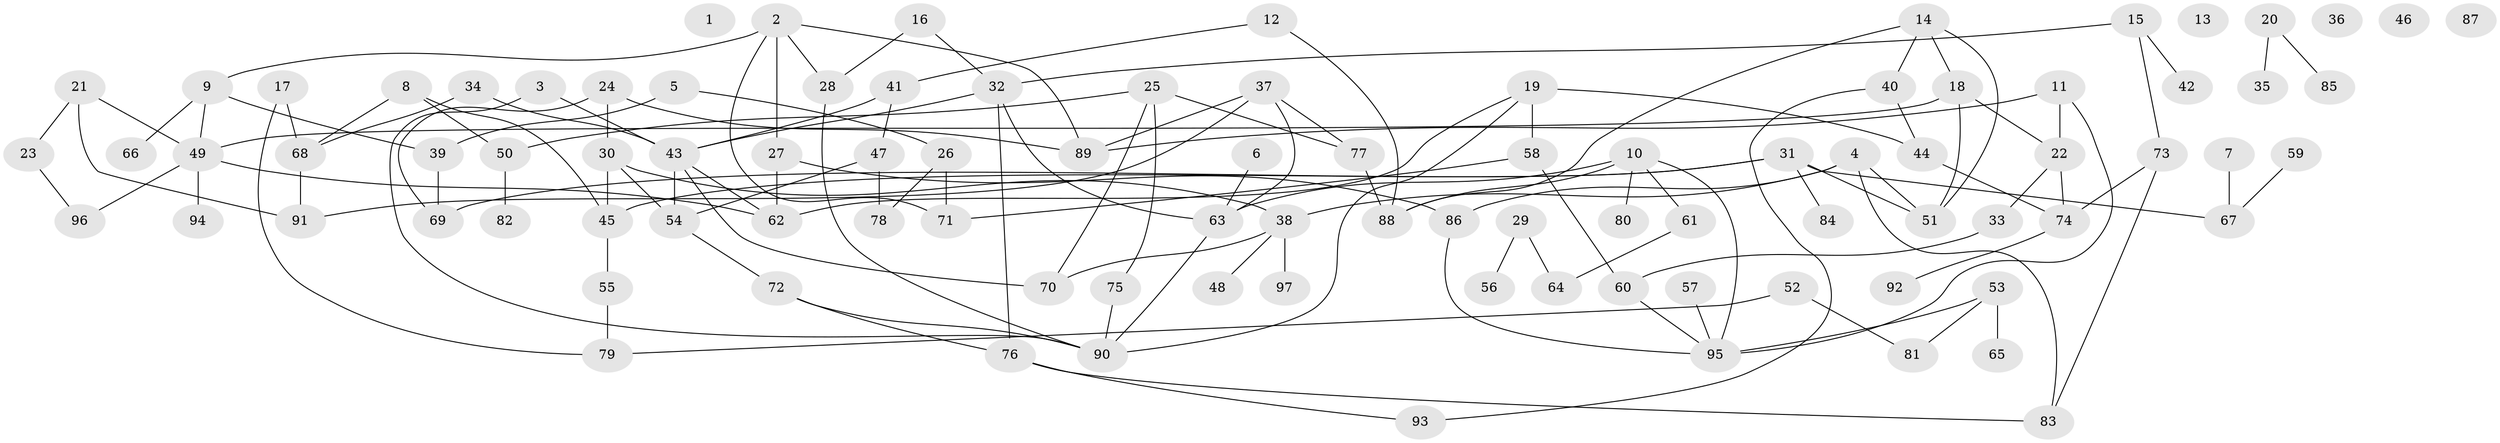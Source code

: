 // Generated by graph-tools (version 1.1) at 2025/25/03/09/25 03:25:17]
// undirected, 97 vertices, 133 edges
graph export_dot {
graph [start="1"]
  node [color=gray90,style=filled];
  1;
  2;
  3;
  4;
  5;
  6;
  7;
  8;
  9;
  10;
  11;
  12;
  13;
  14;
  15;
  16;
  17;
  18;
  19;
  20;
  21;
  22;
  23;
  24;
  25;
  26;
  27;
  28;
  29;
  30;
  31;
  32;
  33;
  34;
  35;
  36;
  37;
  38;
  39;
  40;
  41;
  42;
  43;
  44;
  45;
  46;
  47;
  48;
  49;
  50;
  51;
  52;
  53;
  54;
  55;
  56;
  57;
  58;
  59;
  60;
  61;
  62;
  63;
  64;
  65;
  66;
  67;
  68;
  69;
  70;
  71;
  72;
  73;
  74;
  75;
  76;
  77;
  78;
  79;
  80;
  81;
  82;
  83;
  84;
  85;
  86;
  87;
  88;
  89;
  90;
  91;
  92;
  93;
  94;
  95;
  96;
  97;
  2 -- 9;
  2 -- 27;
  2 -- 28;
  2 -- 71;
  2 -- 89;
  3 -- 43;
  3 -- 90;
  4 -- 38;
  4 -- 51;
  4 -- 83;
  4 -- 86;
  5 -- 26;
  5 -- 39;
  6 -- 63;
  7 -- 67;
  8 -- 45;
  8 -- 50;
  8 -- 68;
  9 -- 39;
  9 -- 49;
  9 -- 66;
  10 -- 61;
  10 -- 63;
  10 -- 80;
  10 -- 88;
  10 -- 95;
  11 -- 22;
  11 -- 89;
  11 -- 95;
  12 -- 41;
  12 -- 88;
  14 -- 18;
  14 -- 40;
  14 -- 51;
  14 -- 88;
  15 -- 32;
  15 -- 42;
  15 -- 73;
  16 -- 28;
  16 -- 32;
  17 -- 68;
  17 -- 79;
  18 -- 22;
  18 -- 49;
  18 -- 51;
  19 -- 44;
  19 -- 58;
  19 -- 62;
  19 -- 90;
  20 -- 35;
  20 -- 85;
  21 -- 23;
  21 -- 49;
  21 -- 91;
  22 -- 33;
  22 -- 74;
  23 -- 96;
  24 -- 30;
  24 -- 69;
  24 -- 89;
  25 -- 50;
  25 -- 70;
  25 -- 75;
  25 -- 77;
  26 -- 71;
  26 -- 78;
  27 -- 62;
  27 -- 86;
  28 -- 90;
  29 -- 56;
  29 -- 64;
  30 -- 38;
  30 -- 45;
  30 -- 54;
  31 -- 45;
  31 -- 51;
  31 -- 67;
  31 -- 69;
  31 -- 84;
  32 -- 43;
  32 -- 63;
  32 -- 76;
  33 -- 60;
  34 -- 43;
  34 -- 68;
  37 -- 63;
  37 -- 77;
  37 -- 89;
  37 -- 91;
  38 -- 48;
  38 -- 70;
  38 -- 97;
  39 -- 69;
  40 -- 44;
  40 -- 93;
  41 -- 43;
  41 -- 47;
  43 -- 54;
  43 -- 62;
  43 -- 70;
  44 -- 74;
  45 -- 55;
  47 -- 54;
  47 -- 78;
  49 -- 62;
  49 -- 94;
  49 -- 96;
  50 -- 82;
  52 -- 79;
  52 -- 81;
  53 -- 65;
  53 -- 81;
  53 -- 95;
  54 -- 72;
  55 -- 79;
  57 -- 95;
  58 -- 60;
  58 -- 71;
  59 -- 67;
  60 -- 95;
  61 -- 64;
  63 -- 90;
  68 -- 91;
  72 -- 76;
  72 -- 90;
  73 -- 74;
  73 -- 83;
  74 -- 92;
  75 -- 90;
  76 -- 83;
  76 -- 93;
  77 -- 88;
  86 -- 95;
}
